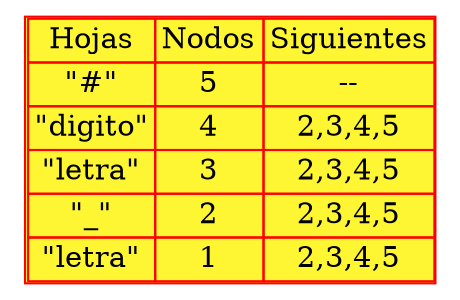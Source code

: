digraph G{
tbl [
shape=plaintext
label=<
<table color='red' cellspacing='0' bgcolor="#FFF633">
<tr><td>Hojas</td><td>Nodos</td><td>Siguientes</td></tr>
<tr><td>"#"</td><td>5</td><td>--</td></tr>
<tr><td>"digito"</td><td>4</td><td>2,3,4,5</td></tr>
<tr><td>"letra"</td><td>3</td><td>2,3,4,5</td></tr>
<tr><td>"_"</td><td>2</td><td>2,3,4,5</td></tr>
<tr><td>"letra"</td><td>1</td><td>2,3,4,5</td></tr>
</table>
>];
}
